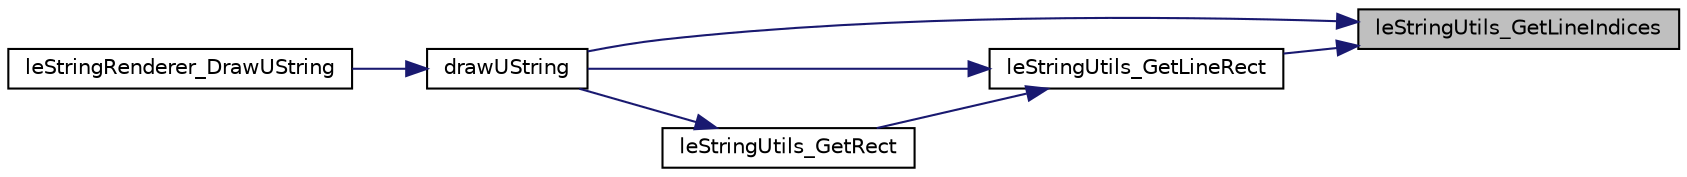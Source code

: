 digraph "leStringUtils_GetLineIndices"
{
 // LATEX_PDF_SIZE
  edge [fontname="Helvetica",fontsize="10",labelfontname="Helvetica",labelfontsize="10"];
  node [fontname="Helvetica",fontsize="10",shape=record];
  rankdir="RL";
  Node1 [label="leStringUtils_GetLineIndices",height=0.2,width=0.4,color="black", fillcolor="grey75", style="filled", fontcolor="black",tooltip=" "];
  Node1 -> Node2 [dir="back",color="midnightblue",fontsize="10",style="solid",fontname="Helvetica"];
  Node2 [label="drawUString",height=0.2,width=0.4,color="black", fillcolor="white", style="filled",URL="$legato__string__renderer_8c.html#abc35a33b81b8ca5a104056c233821543",tooltip=" "];
  Node2 -> Node3 [dir="back",color="midnightblue",fontsize="10",style="solid",fontname="Helvetica"];
  Node3 [label="leStringRenderer_DrawUString",height=0.2,width=0.4,color="black", fillcolor="white", style="filled",URL="$legato__string__renderer_8h.html#a7b02fe78824d690efd75af51a78d1f87",tooltip=" "];
  Node1 -> Node4 [dir="back",color="midnightblue",fontsize="10",style="solid",fontname="Helvetica"];
  Node4 [label="leStringUtils_GetLineRect",height=0.2,width=0.4,color="black", fillcolor="white", style="filled",URL="$legato__stringutils_8h.html#a233d327b07840b542a4e157e6fb502aa",tooltip=" "];
  Node4 -> Node2 [dir="back",color="midnightblue",fontsize="10",style="solid",fontname="Helvetica"];
  Node4 -> Node5 [dir="back",color="midnightblue",fontsize="10",style="solid",fontname="Helvetica"];
  Node5 [label="leStringUtils_GetRect",height=0.2,width=0.4,color="black", fillcolor="white", style="filled",URL="$legato__stringutils_8h.html#ac985af1aa4d9e5402d0c958eda4afc74",tooltip=" "];
  Node5 -> Node2 [dir="back",color="midnightblue",fontsize="10",style="solid",fontname="Helvetica"];
}
